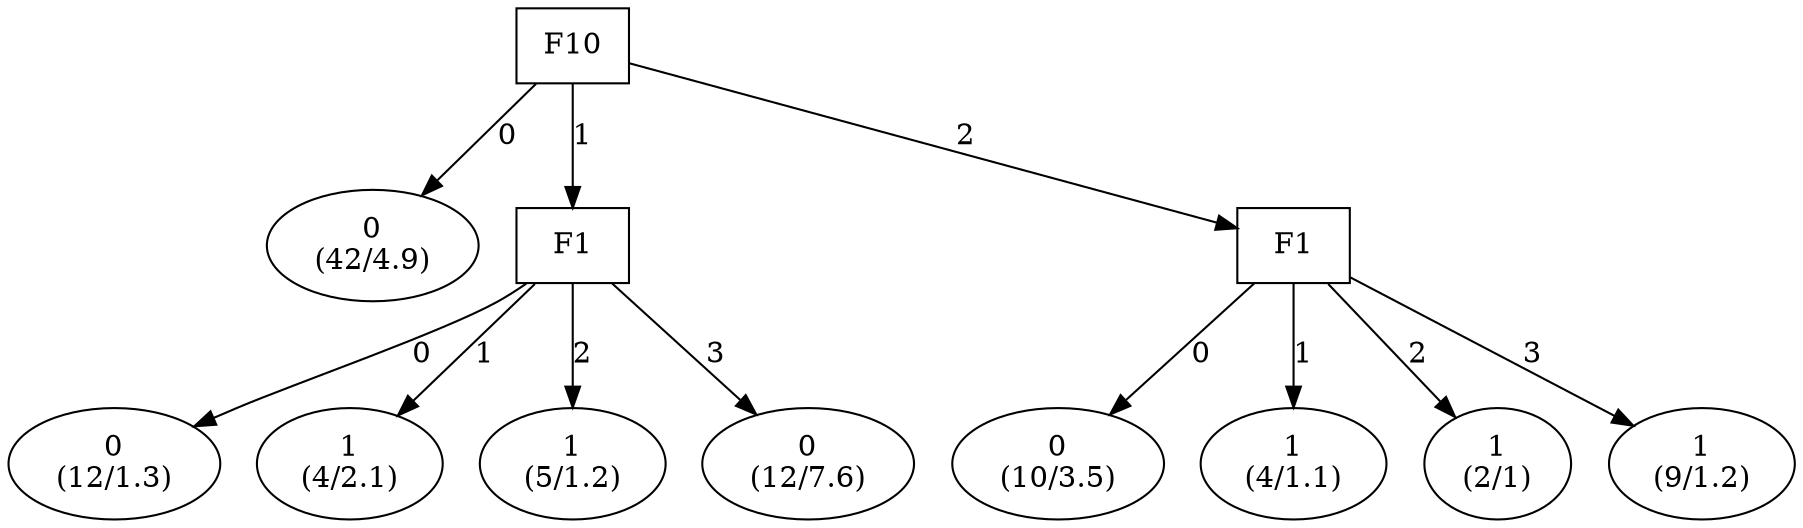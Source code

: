 digraph YaDT {
n0 [ shape=box, label="F10\n"]
n0 -> n1 [label="0"]
n1 [ shape=ellipse, label="0\n(42/4.9)"]
n0 -> n2 [label="1"]
n2 [ shape=box, label="F1\n"]
n2 -> n3 [label="0"]
n3 [ shape=ellipse, label="0\n(12/1.3)"]
n2 -> n4 [label="1"]
n4 [ shape=ellipse, label="1\n(4/2.1)"]
n2 -> n5 [label="2"]
n5 [ shape=ellipse, label="1\n(5/1.2)"]
n2 -> n6 [label="3"]
n6 [ shape=ellipse, label="0\n(12/7.6)"]
n0 -> n8 [label="2"]
n8 [ shape=box, label="F1\n"]
n8 -> n9 [label="0"]
n9 [ shape=ellipse, label="0\n(10/3.5)"]
n8 -> n10 [label="1"]
n10 [ shape=ellipse, label="1\n(4/1.1)"]
n8 -> n11 [label="2"]
n11 [ shape=ellipse, label="1\n(2/1)"]
n8 -> n12 [label="3"]
n12 [ shape=ellipse, label="1\n(9/1.2)"]
}
